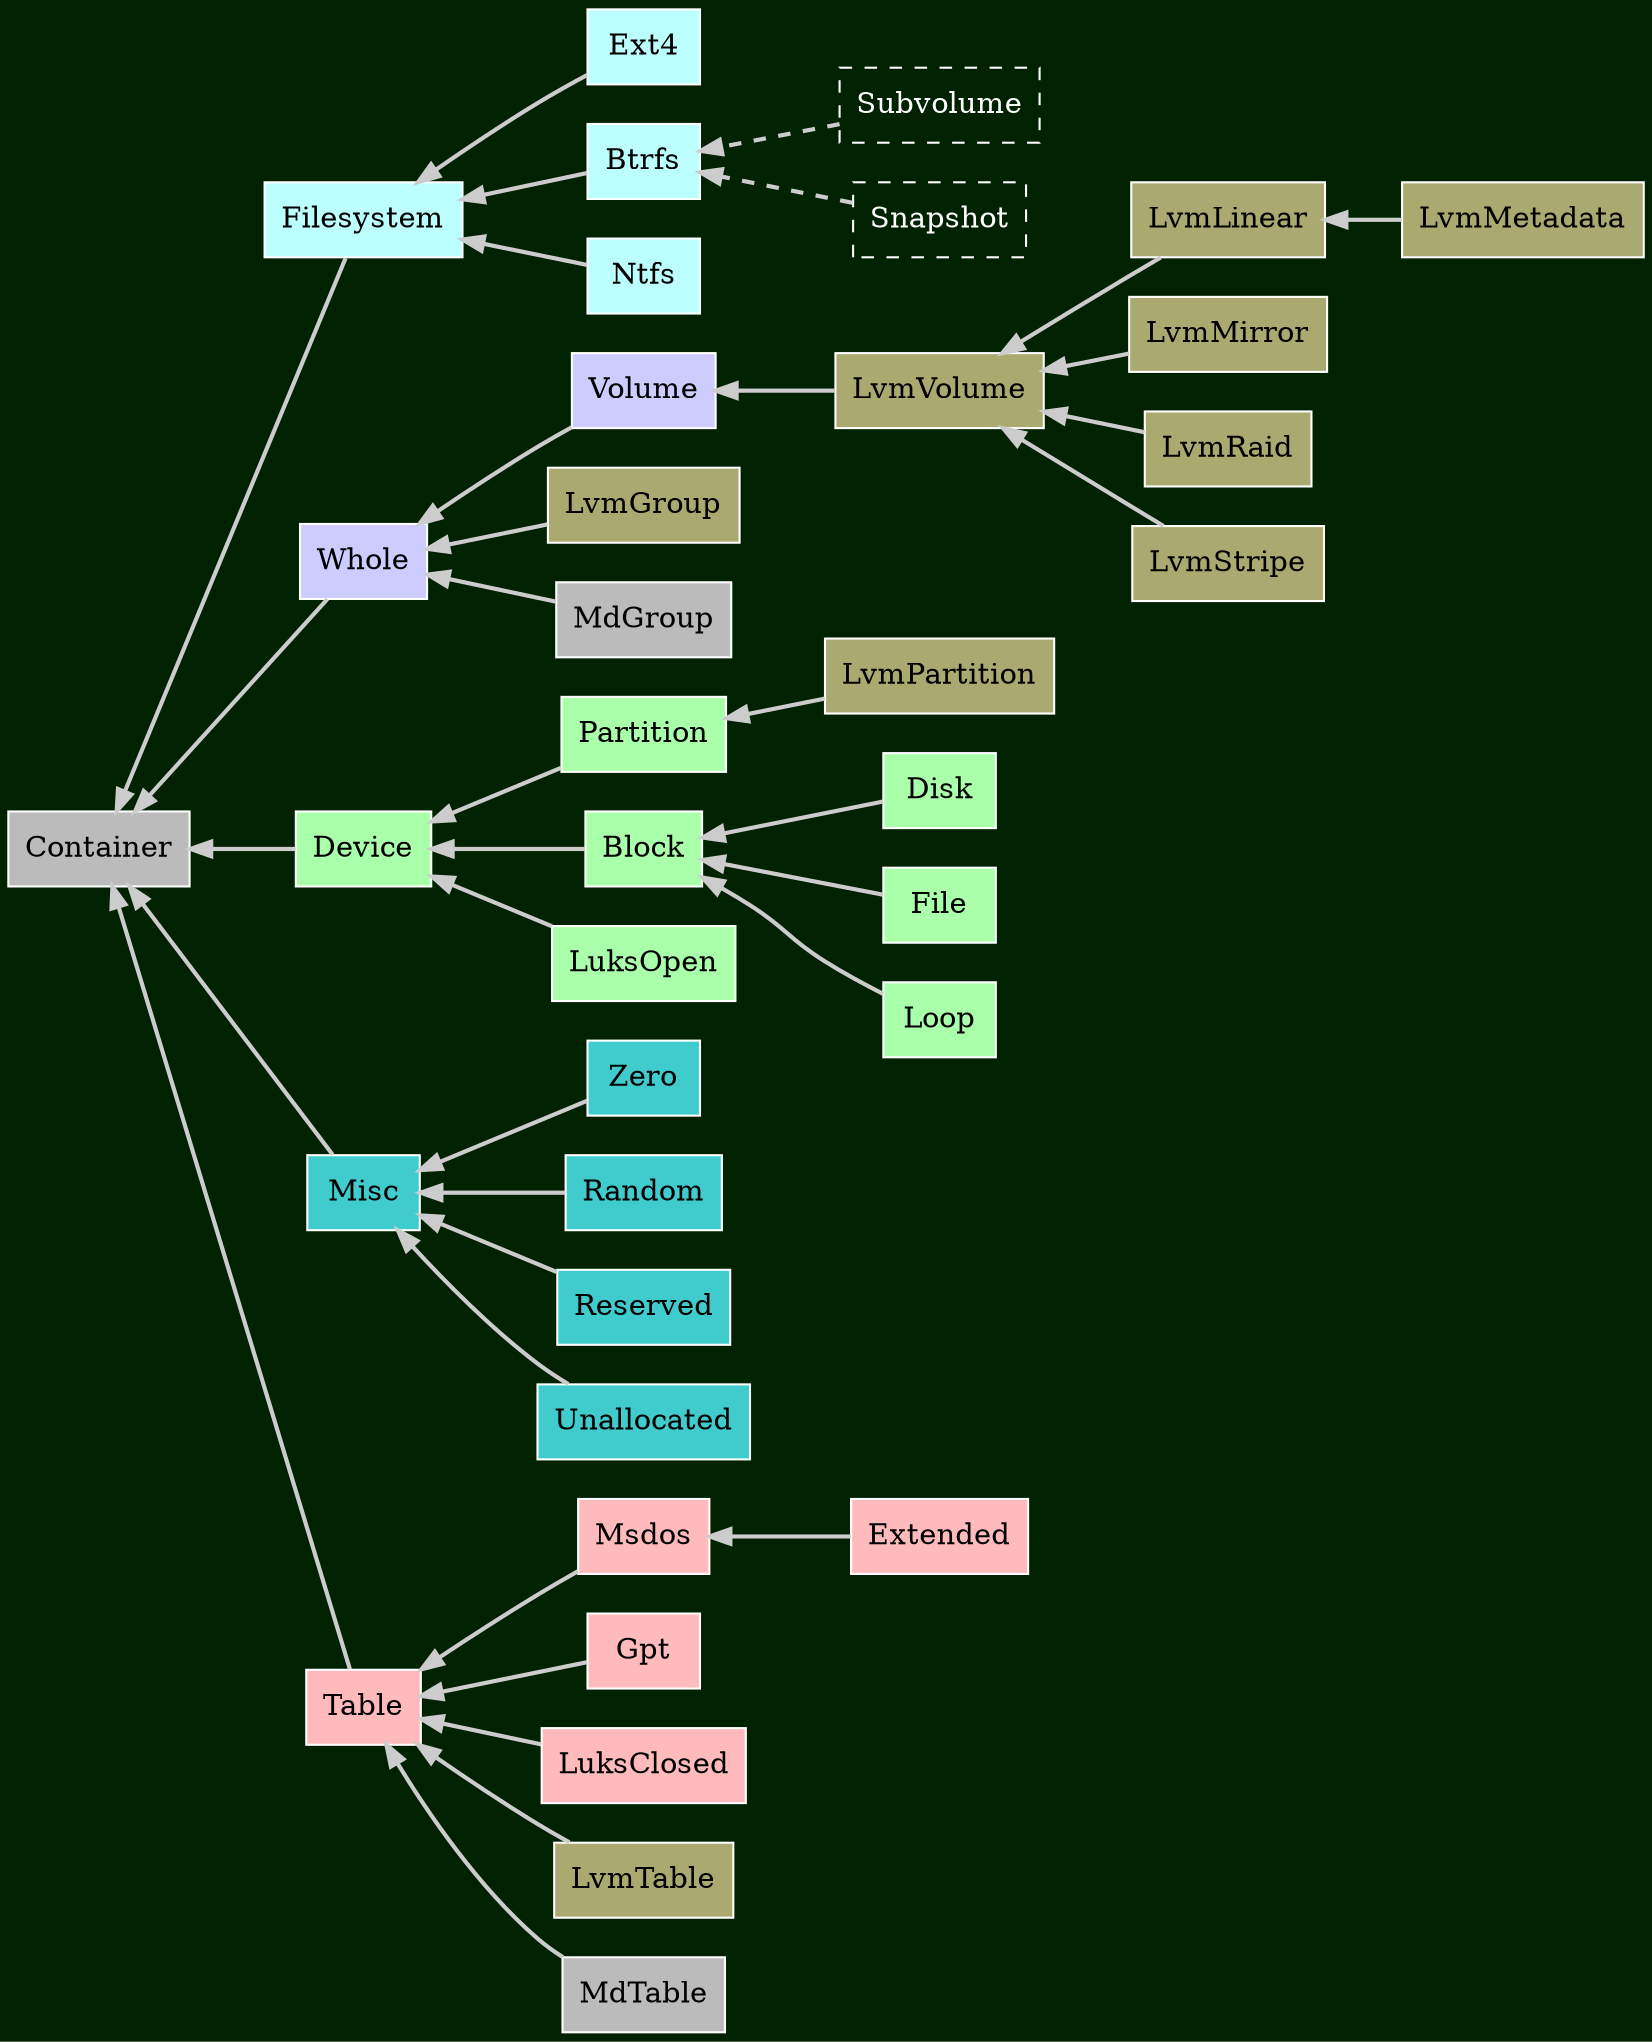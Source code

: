 digraph G
{
	graph [ rankdir="RL" ];
	node  [ shape=record, style=filled ];
	edge  [ penwidth=2.0 ];

	graph [ bgcolor="#002200", color=white ];
	node  [ fillcolor="#bbbbbb", color=white ];
	edge  [ color="#cccccc" ];

	Table      [ fillcolor="#ffbbbb" ];
	Msdos      [ fillcolor="#ffbbbb" ];
	Extended   [ fillcolor="#ffbbbb" ];
	Gpt        [ fillcolor="#ffbbbb" ];
	LuksClosed [ fillcolor="#ffbbbb" ];

	Filesystem [ fillcolor="#bbffff" ];
	Ext4       [ fillcolor="#bbffff" ];
	Btrfs      [ fillcolor="#bbffff" ];
	Ntfs       [ fillcolor="#bbffff" ];

	BtrfsSubvolume [ label="Subvolume" fontcolor=white color=white fillcolor="#002200" style=dashed ];
	BtrfsSnapshot  [ label="Snapshot"  fontcolor=white color=white fillcolor="#002200" style=dashed ];

	Whole  [ fillcolor="#ccccff" ];
	Volume [ fillcolor="#ccccff" ];

	LvmGroup     [ fillcolor="#aaaa70" ];
	LvmLinear    [ fillcolor="#aaaa70" ];
	LvmMetadata  [ fillcolor="#aaaa70" ];
	LvmMirror    [ fillcolor="#aaaa70" ];
	LvmPartition [ fillcolor="#aaaa70" ];
	LvmRaid      [ fillcolor="#aaaa70" ];
	LvmStripe    [ fillcolor="#aaaa70" ];
	LvmTable     [ fillcolor="#aaaa70" ];
	LvmVolume    [ fillcolor="#aaaa70" ];

	Device    [ fillcolor="#aaffaa" ];

	Partition [ fillcolor="#aaffaa" ];
	Block     [ fillcolor="#aaffaa" ];
	LuksOpen  [ fillcolor="#aaffaa" ];

	Disk  [ fillcolor="#aaffaa" ];
	File  [ fillcolor="#aaffaa" ];
	Loop  [ fillcolor="#aaffaa" ];

	Misc        [ fillcolor="#40cccc" ];
	Zero        [ fillcolor="#40cccc" ];
	Random      [ fillcolor="#40cccc" ];
	Reserved    [ fillcolor="#40cccc" ];
	Unallocated [ fillcolor="#40cccc" ];

	Filesystem   -> Container;
	Table        -> Container;
	Whole        -> Container;
	Device       -> Container;
	Misc         -> Container;

	subgraph cluste_r1 {
		color = transparent;

		Block        -> Device;
		LuksOpen     -> Device;
		Partition    -> Device;

		Disk         -> Block;
		File         -> Block;
		Loop         -> Block;

		LvmPartition -> Partition;
	}

	subgraph cluste_r2 {
		color = transparent;

		Extended     -> Msdos;

		Gpt          -> Table;
		LvmTable     -> Table;
		MdTable      -> Table;
		Msdos        -> Table;
		LuksClosed   -> Table;
	}

	subgraph cluste_r3 {
		color = transparent;

		LvmGroup     -> Whole;
		MdGroup      -> Whole;
		Volume       -> Whole;

		LvmMetadata  -> LvmLinear;
		LvmLinear    -> LvmVolume;
		LvmMirror    -> LvmVolume;
		LvmRaid      -> LvmVolume;
		LvmStripe    -> LvmVolume;

		LvmVolume    -> Volume;
	}

	subgraph cluste_r4 {
		color = transparent;

		Ext4        -> Filesystem;
		Btrfs       -> Filesystem;
		Ntfs        -> Filesystem;

		BtrfsSubvolume -> Btrfs [ style=dashed ];
		BtrfsSnapshot  -> Btrfs [ style=dashed ];
	}

	subgraph cluste_r5 {
		color = transparent;

		Zero        -> Misc;
		Random      -> Misc;
		Reserved    -> Misc;
		Unallocated -> Misc;
	}
}

